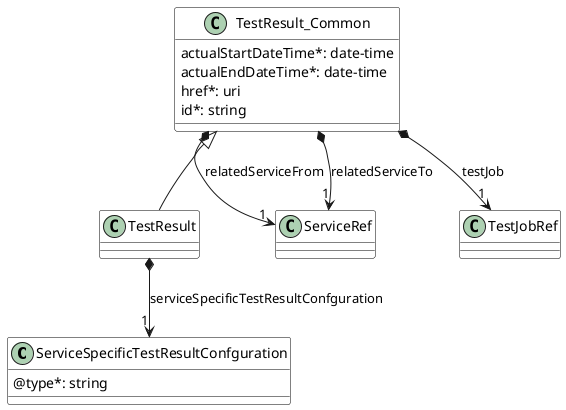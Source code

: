 @startuml trDataModel
skinparam {
    ClassBackgroundColor White
    ClassBorderColor Black
    scale 4096 width
}

class ServiceSpecificTestResultConfguration {

    @type*: string
}

class TestResult {

}
TestResult_Common <|-- TestResult

TestResult *-->"1" ServiceSpecificTestResultConfguration : serviceSpecificTestResultConfguration


class TestResult_Common {

    actualStartDateTime*: date-time
    actualEndDateTime*: date-time
    href*: uri
    id*: string
}

TestResult_Common *-->"1" ServiceRef : relatedServiceFrom
TestResult_Common *-->"1" ServiceRef : relatedServiceTo
TestResult_Common *-->"1" TestJobRef : testJob


@enduml

